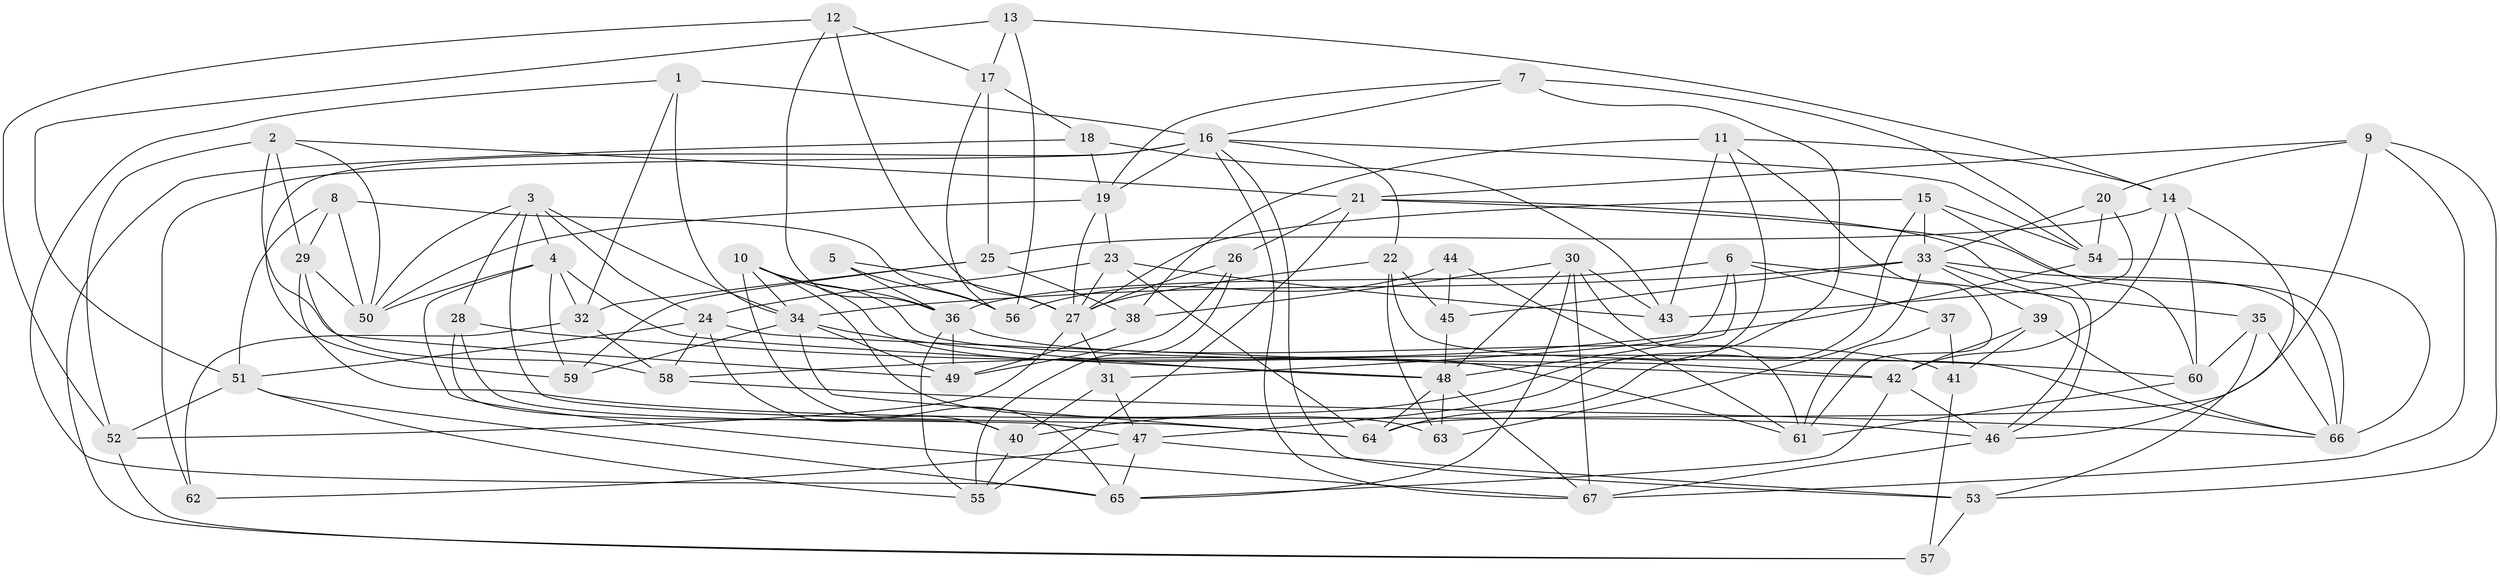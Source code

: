 // original degree distribution, {4: 1.0}
// Generated by graph-tools (version 1.1) at 2025/03/03/09/25 03:03:01]
// undirected, 67 vertices, 174 edges
graph export_dot {
graph [start="1"]
  node [color=gray90,style=filled];
  1;
  2;
  3;
  4;
  5;
  6;
  7;
  8;
  9;
  10;
  11;
  12;
  13;
  14;
  15;
  16;
  17;
  18;
  19;
  20;
  21;
  22;
  23;
  24;
  25;
  26;
  27;
  28;
  29;
  30;
  31;
  32;
  33;
  34;
  35;
  36;
  37;
  38;
  39;
  40;
  41;
  42;
  43;
  44;
  45;
  46;
  47;
  48;
  49;
  50;
  51;
  52;
  53;
  54;
  55;
  56;
  57;
  58;
  59;
  60;
  61;
  62;
  63;
  64;
  65;
  66;
  67;
  1 -- 16 [weight=1.0];
  1 -- 32 [weight=1.0];
  1 -- 34 [weight=1.0];
  1 -- 65 [weight=1.0];
  2 -- 21 [weight=1.0];
  2 -- 29 [weight=1.0];
  2 -- 49 [weight=1.0];
  2 -- 50 [weight=1.0];
  2 -- 52 [weight=2.0];
  3 -- 4 [weight=1.0];
  3 -- 24 [weight=1.0];
  3 -- 28 [weight=1.0];
  3 -- 34 [weight=1.0];
  3 -- 50 [weight=1.0];
  3 -- 64 [weight=1.0];
  4 -- 32 [weight=1.0];
  4 -- 48 [weight=1.0];
  4 -- 50 [weight=1.0];
  4 -- 59 [weight=1.0];
  4 -- 67 [weight=1.0];
  5 -- 27 [weight=1.0];
  5 -- 36 [weight=1.0];
  5 -- 56 [weight=2.0];
  6 -- 31 [weight=1.0];
  6 -- 35 [weight=2.0];
  6 -- 36 [weight=1.0];
  6 -- 37 [weight=1.0];
  6 -- 48 [weight=1.0];
  7 -- 16 [weight=1.0];
  7 -- 19 [weight=1.0];
  7 -- 47 [weight=1.0];
  7 -- 54 [weight=1.0];
  8 -- 29 [weight=1.0];
  8 -- 50 [weight=1.0];
  8 -- 51 [weight=1.0];
  8 -- 56 [weight=1.0];
  9 -- 20 [weight=1.0];
  9 -- 21 [weight=1.0];
  9 -- 53 [weight=1.0];
  9 -- 64 [weight=2.0];
  9 -- 67 [weight=1.0];
  10 -- 34 [weight=1.0];
  10 -- 36 [weight=1.0];
  10 -- 42 [weight=1.0];
  10 -- 61 [weight=1.0];
  10 -- 63 [weight=1.0];
  10 -- 65 [weight=1.0];
  11 -- 14 [weight=1.0];
  11 -- 38 [weight=1.0];
  11 -- 40 [weight=1.0];
  11 -- 43 [weight=2.0];
  11 -- 61 [weight=1.0];
  12 -- 17 [weight=1.0];
  12 -- 27 [weight=1.0];
  12 -- 36 [weight=1.0];
  12 -- 52 [weight=1.0];
  13 -- 14 [weight=1.0];
  13 -- 17 [weight=1.0];
  13 -- 51 [weight=1.0];
  13 -- 56 [weight=1.0];
  14 -- 25 [weight=1.0];
  14 -- 42 [weight=1.0];
  14 -- 46 [weight=1.0];
  14 -- 60 [weight=1.0];
  15 -- 27 [weight=1.0];
  15 -- 33 [weight=2.0];
  15 -- 54 [weight=1.0];
  15 -- 60 [weight=1.0];
  15 -- 64 [weight=1.0];
  16 -- 19 [weight=1.0];
  16 -- 22 [weight=1.0];
  16 -- 53 [weight=1.0];
  16 -- 54 [weight=1.0];
  16 -- 59 [weight=1.0];
  16 -- 62 [weight=2.0];
  16 -- 67 [weight=1.0];
  17 -- 18 [weight=1.0];
  17 -- 25 [weight=2.0];
  17 -- 56 [weight=1.0];
  18 -- 19 [weight=1.0];
  18 -- 43 [weight=1.0];
  18 -- 57 [weight=1.0];
  19 -- 23 [weight=1.0];
  19 -- 27 [weight=1.0];
  19 -- 50 [weight=1.0];
  20 -- 33 [weight=1.0];
  20 -- 43 [weight=1.0];
  20 -- 54 [weight=1.0];
  21 -- 26 [weight=1.0];
  21 -- 46 [weight=1.0];
  21 -- 55 [weight=1.0];
  21 -- 66 [weight=1.0];
  22 -- 27 [weight=2.0];
  22 -- 45 [weight=1.0];
  22 -- 63 [weight=1.0];
  22 -- 66 [weight=1.0];
  23 -- 24 [weight=1.0];
  23 -- 27 [weight=1.0];
  23 -- 43 [weight=1.0];
  23 -- 64 [weight=2.0];
  24 -- 40 [weight=1.0];
  24 -- 42 [weight=1.0];
  24 -- 51 [weight=1.0];
  24 -- 58 [weight=1.0];
  25 -- 32 [weight=1.0];
  25 -- 38 [weight=1.0];
  25 -- 59 [weight=1.0];
  26 -- 27 [weight=1.0];
  26 -- 49 [weight=1.0];
  26 -- 55 [weight=1.0];
  27 -- 31 [weight=1.0];
  27 -- 52 [weight=1.0];
  28 -- 40 [weight=1.0];
  28 -- 47 [weight=2.0];
  28 -- 60 [weight=2.0];
  29 -- 46 [weight=1.0];
  29 -- 50 [weight=1.0];
  29 -- 58 [weight=2.0];
  30 -- 38 [weight=1.0];
  30 -- 43 [weight=1.0];
  30 -- 48 [weight=1.0];
  30 -- 61 [weight=1.0];
  30 -- 65 [weight=1.0];
  30 -- 67 [weight=1.0];
  31 -- 40 [weight=1.0];
  31 -- 47 [weight=1.0];
  32 -- 58 [weight=1.0];
  32 -- 62 [weight=2.0];
  33 -- 34 [weight=1.0];
  33 -- 39 [weight=1.0];
  33 -- 45 [weight=2.0];
  33 -- 46 [weight=1.0];
  33 -- 63 [weight=1.0];
  33 -- 66 [weight=1.0];
  34 -- 48 [weight=1.0];
  34 -- 49 [weight=1.0];
  34 -- 59 [weight=1.0];
  34 -- 64 [weight=1.0];
  35 -- 53 [weight=1.0];
  35 -- 60 [weight=1.0];
  35 -- 66 [weight=2.0];
  36 -- 41 [weight=1.0];
  36 -- 49 [weight=2.0];
  36 -- 55 [weight=1.0];
  37 -- 41 [weight=2.0];
  37 -- 61 [weight=1.0];
  38 -- 49 [weight=1.0];
  39 -- 41 [weight=1.0];
  39 -- 42 [weight=1.0];
  39 -- 66 [weight=1.0];
  40 -- 55 [weight=2.0];
  41 -- 57 [weight=2.0];
  42 -- 46 [weight=1.0];
  42 -- 65 [weight=1.0];
  44 -- 45 [weight=2.0];
  44 -- 56 [weight=1.0];
  44 -- 61 [weight=1.0];
  45 -- 48 [weight=1.0];
  46 -- 67 [weight=1.0];
  47 -- 53 [weight=1.0];
  47 -- 62 [weight=2.0];
  47 -- 65 [weight=1.0];
  48 -- 63 [weight=1.0];
  48 -- 64 [weight=1.0];
  48 -- 67 [weight=1.0];
  51 -- 52 [weight=1.0];
  51 -- 55 [weight=1.0];
  51 -- 65 [weight=1.0];
  52 -- 57 [weight=1.0];
  53 -- 57 [weight=2.0];
  54 -- 58 [weight=1.0];
  54 -- 66 [weight=1.0];
  58 -- 66 [weight=1.0];
  60 -- 61 [weight=1.0];
}
